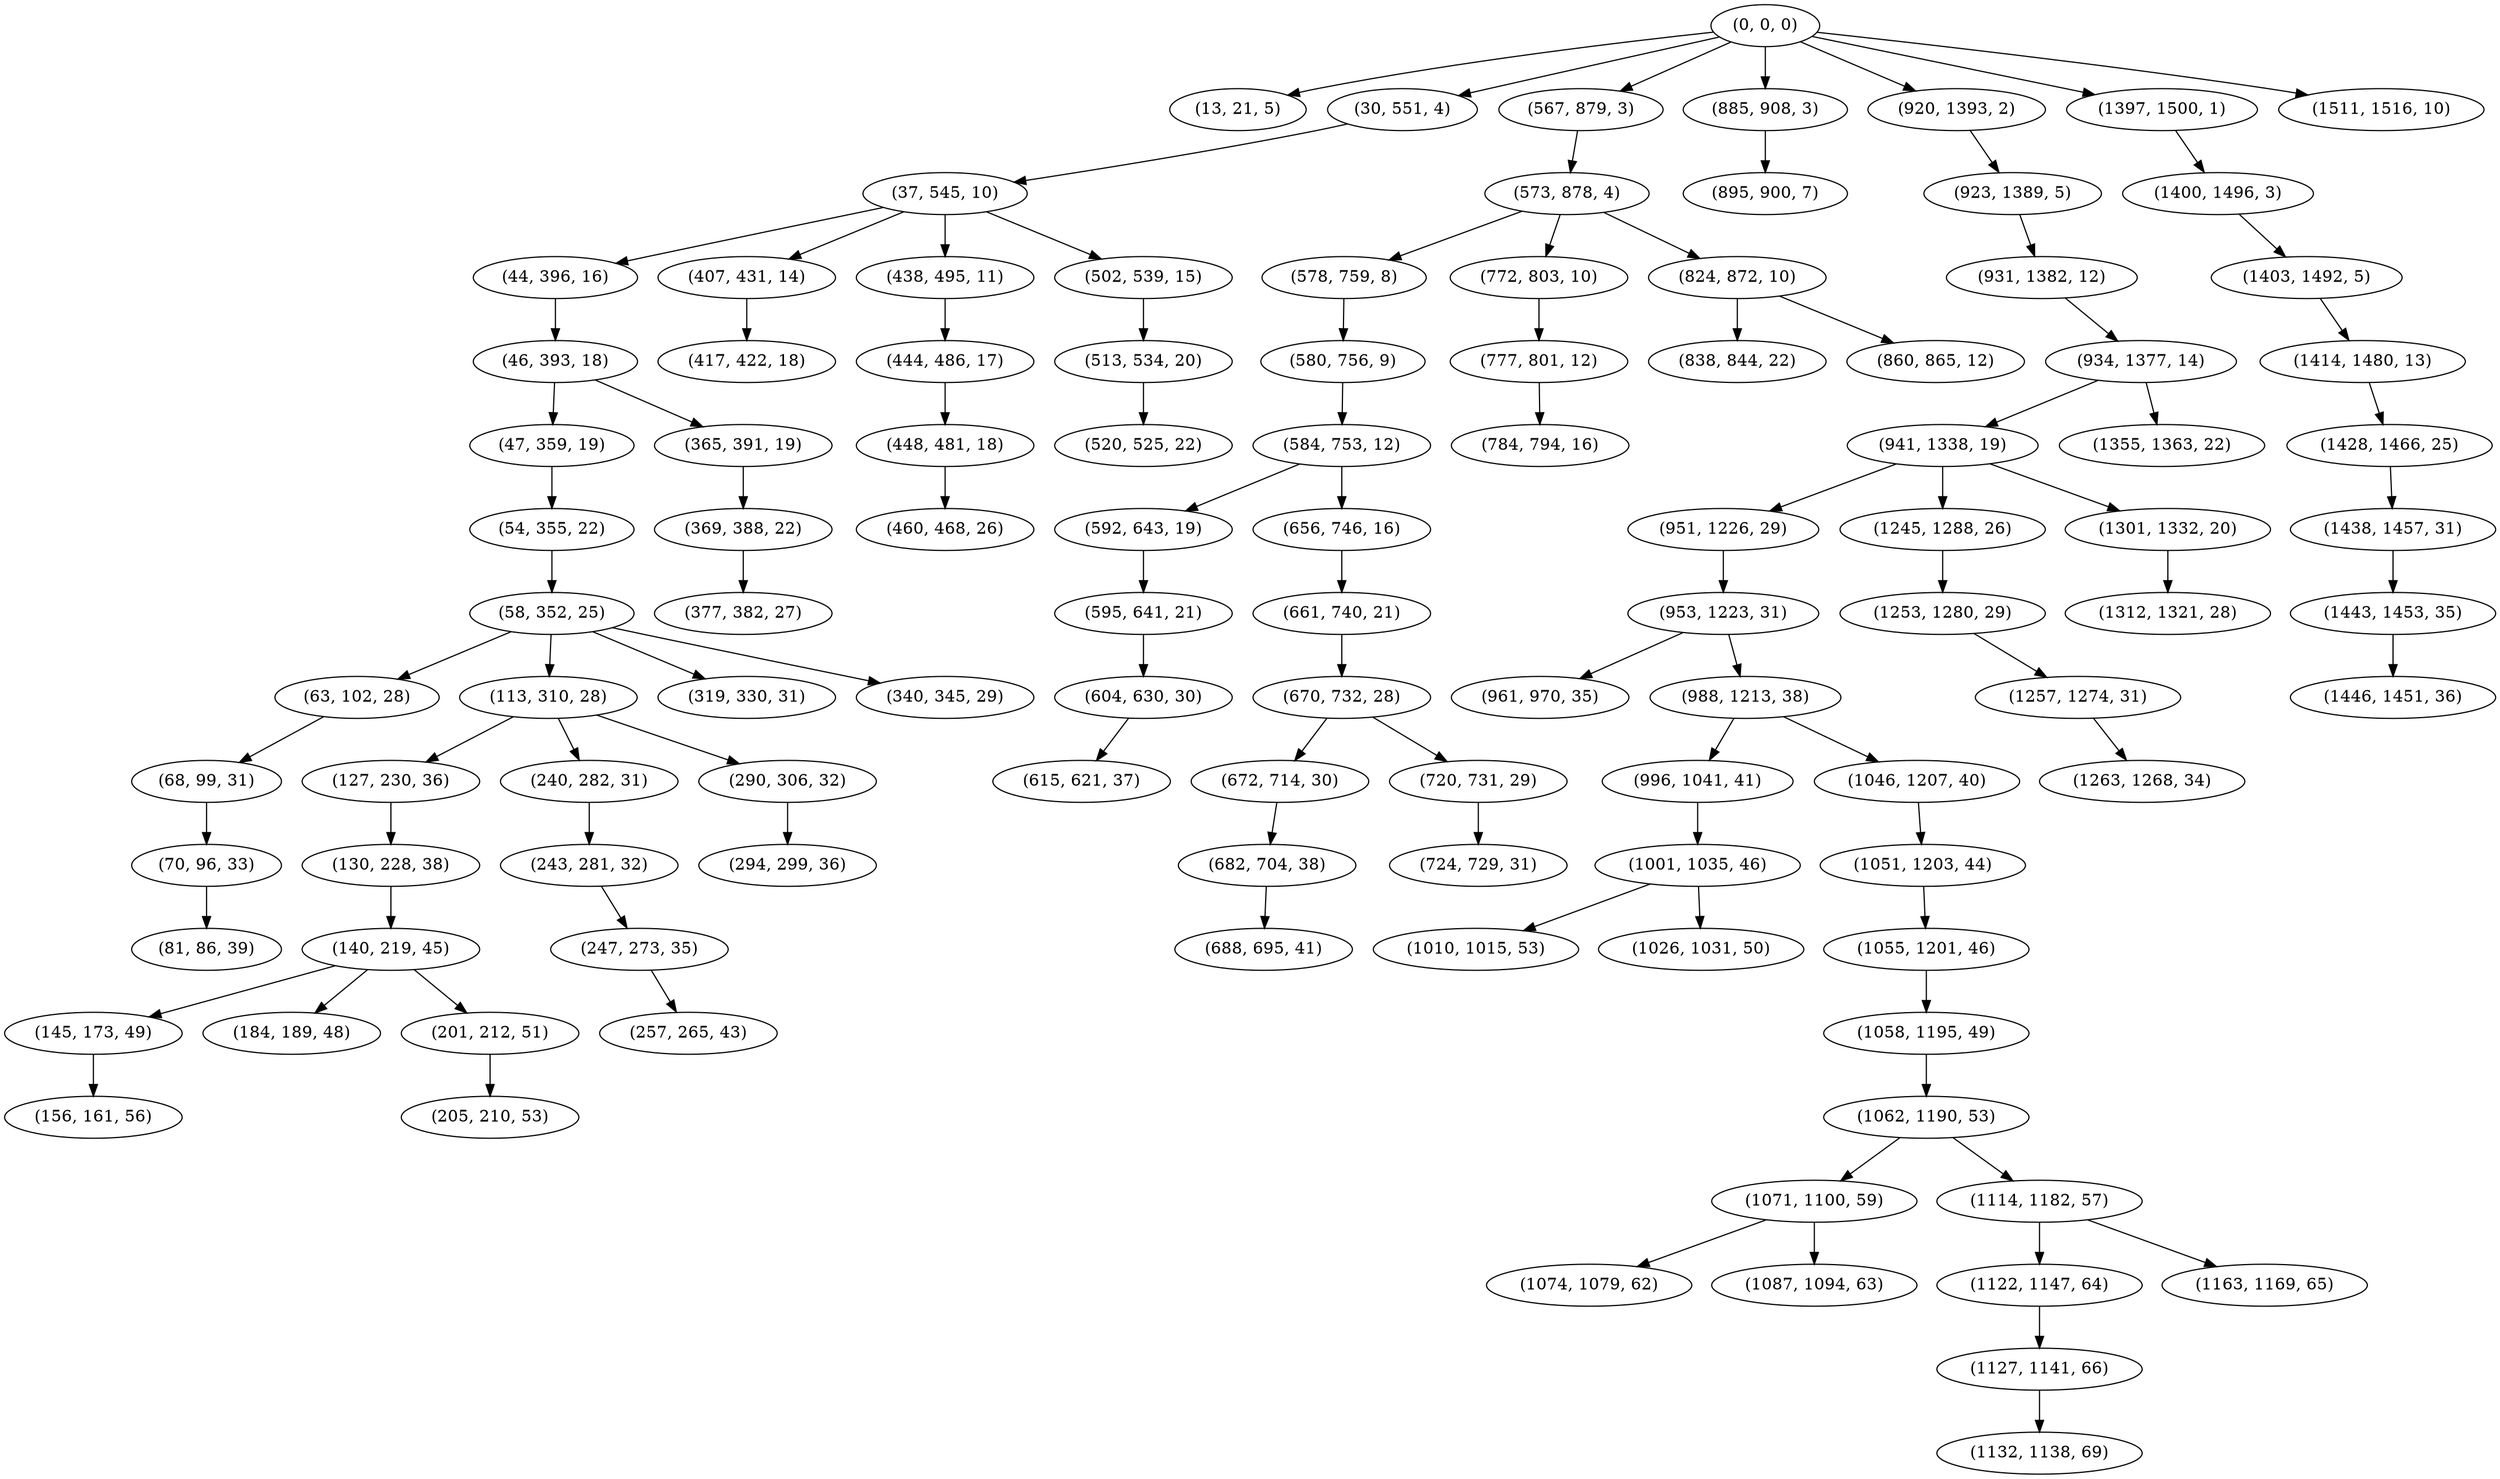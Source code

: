 digraph tree {
    "(0, 0, 0)";
    "(13, 21, 5)";
    "(30, 551, 4)";
    "(37, 545, 10)";
    "(44, 396, 16)";
    "(46, 393, 18)";
    "(47, 359, 19)";
    "(54, 355, 22)";
    "(58, 352, 25)";
    "(63, 102, 28)";
    "(68, 99, 31)";
    "(70, 96, 33)";
    "(81, 86, 39)";
    "(113, 310, 28)";
    "(127, 230, 36)";
    "(130, 228, 38)";
    "(140, 219, 45)";
    "(145, 173, 49)";
    "(156, 161, 56)";
    "(184, 189, 48)";
    "(201, 212, 51)";
    "(205, 210, 53)";
    "(240, 282, 31)";
    "(243, 281, 32)";
    "(247, 273, 35)";
    "(257, 265, 43)";
    "(290, 306, 32)";
    "(294, 299, 36)";
    "(319, 330, 31)";
    "(340, 345, 29)";
    "(365, 391, 19)";
    "(369, 388, 22)";
    "(377, 382, 27)";
    "(407, 431, 14)";
    "(417, 422, 18)";
    "(438, 495, 11)";
    "(444, 486, 17)";
    "(448, 481, 18)";
    "(460, 468, 26)";
    "(502, 539, 15)";
    "(513, 534, 20)";
    "(520, 525, 22)";
    "(567, 879, 3)";
    "(573, 878, 4)";
    "(578, 759, 8)";
    "(580, 756, 9)";
    "(584, 753, 12)";
    "(592, 643, 19)";
    "(595, 641, 21)";
    "(604, 630, 30)";
    "(615, 621, 37)";
    "(656, 746, 16)";
    "(661, 740, 21)";
    "(670, 732, 28)";
    "(672, 714, 30)";
    "(682, 704, 38)";
    "(688, 695, 41)";
    "(720, 731, 29)";
    "(724, 729, 31)";
    "(772, 803, 10)";
    "(777, 801, 12)";
    "(784, 794, 16)";
    "(824, 872, 10)";
    "(838, 844, 22)";
    "(860, 865, 12)";
    "(885, 908, 3)";
    "(895, 900, 7)";
    "(920, 1393, 2)";
    "(923, 1389, 5)";
    "(931, 1382, 12)";
    "(934, 1377, 14)";
    "(941, 1338, 19)";
    "(951, 1226, 29)";
    "(953, 1223, 31)";
    "(961, 970, 35)";
    "(988, 1213, 38)";
    "(996, 1041, 41)";
    "(1001, 1035, 46)";
    "(1010, 1015, 53)";
    "(1026, 1031, 50)";
    "(1046, 1207, 40)";
    "(1051, 1203, 44)";
    "(1055, 1201, 46)";
    "(1058, 1195, 49)";
    "(1062, 1190, 53)";
    "(1071, 1100, 59)";
    "(1074, 1079, 62)";
    "(1087, 1094, 63)";
    "(1114, 1182, 57)";
    "(1122, 1147, 64)";
    "(1127, 1141, 66)";
    "(1132, 1138, 69)";
    "(1163, 1169, 65)";
    "(1245, 1288, 26)";
    "(1253, 1280, 29)";
    "(1257, 1274, 31)";
    "(1263, 1268, 34)";
    "(1301, 1332, 20)";
    "(1312, 1321, 28)";
    "(1355, 1363, 22)";
    "(1397, 1500, 1)";
    "(1400, 1496, 3)";
    "(1403, 1492, 5)";
    "(1414, 1480, 13)";
    "(1428, 1466, 25)";
    "(1438, 1457, 31)";
    "(1443, 1453, 35)";
    "(1446, 1451, 36)";
    "(1511, 1516, 10)";
    "(0, 0, 0)" -> "(13, 21, 5)";
    "(0, 0, 0)" -> "(30, 551, 4)";
    "(0, 0, 0)" -> "(567, 879, 3)";
    "(0, 0, 0)" -> "(885, 908, 3)";
    "(0, 0, 0)" -> "(920, 1393, 2)";
    "(0, 0, 0)" -> "(1397, 1500, 1)";
    "(0, 0, 0)" -> "(1511, 1516, 10)";
    "(30, 551, 4)" -> "(37, 545, 10)";
    "(37, 545, 10)" -> "(44, 396, 16)";
    "(37, 545, 10)" -> "(407, 431, 14)";
    "(37, 545, 10)" -> "(438, 495, 11)";
    "(37, 545, 10)" -> "(502, 539, 15)";
    "(44, 396, 16)" -> "(46, 393, 18)";
    "(46, 393, 18)" -> "(47, 359, 19)";
    "(46, 393, 18)" -> "(365, 391, 19)";
    "(47, 359, 19)" -> "(54, 355, 22)";
    "(54, 355, 22)" -> "(58, 352, 25)";
    "(58, 352, 25)" -> "(63, 102, 28)";
    "(58, 352, 25)" -> "(113, 310, 28)";
    "(58, 352, 25)" -> "(319, 330, 31)";
    "(58, 352, 25)" -> "(340, 345, 29)";
    "(63, 102, 28)" -> "(68, 99, 31)";
    "(68, 99, 31)" -> "(70, 96, 33)";
    "(70, 96, 33)" -> "(81, 86, 39)";
    "(113, 310, 28)" -> "(127, 230, 36)";
    "(113, 310, 28)" -> "(240, 282, 31)";
    "(113, 310, 28)" -> "(290, 306, 32)";
    "(127, 230, 36)" -> "(130, 228, 38)";
    "(130, 228, 38)" -> "(140, 219, 45)";
    "(140, 219, 45)" -> "(145, 173, 49)";
    "(140, 219, 45)" -> "(184, 189, 48)";
    "(140, 219, 45)" -> "(201, 212, 51)";
    "(145, 173, 49)" -> "(156, 161, 56)";
    "(201, 212, 51)" -> "(205, 210, 53)";
    "(240, 282, 31)" -> "(243, 281, 32)";
    "(243, 281, 32)" -> "(247, 273, 35)";
    "(247, 273, 35)" -> "(257, 265, 43)";
    "(290, 306, 32)" -> "(294, 299, 36)";
    "(365, 391, 19)" -> "(369, 388, 22)";
    "(369, 388, 22)" -> "(377, 382, 27)";
    "(407, 431, 14)" -> "(417, 422, 18)";
    "(438, 495, 11)" -> "(444, 486, 17)";
    "(444, 486, 17)" -> "(448, 481, 18)";
    "(448, 481, 18)" -> "(460, 468, 26)";
    "(502, 539, 15)" -> "(513, 534, 20)";
    "(513, 534, 20)" -> "(520, 525, 22)";
    "(567, 879, 3)" -> "(573, 878, 4)";
    "(573, 878, 4)" -> "(578, 759, 8)";
    "(573, 878, 4)" -> "(772, 803, 10)";
    "(573, 878, 4)" -> "(824, 872, 10)";
    "(578, 759, 8)" -> "(580, 756, 9)";
    "(580, 756, 9)" -> "(584, 753, 12)";
    "(584, 753, 12)" -> "(592, 643, 19)";
    "(584, 753, 12)" -> "(656, 746, 16)";
    "(592, 643, 19)" -> "(595, 641, 21)";
    "(595, 641, 21)" -> "(604, 630, 30)";
    "(604, 630, 30)" -> "(615, 621, 37)";
    "(656, 746, 16)" -> "(661, 740, 21)";
    "(661, 740, 21)" -> "(670, 732, 28)";
    "(670, 732, 28)" -> "(672, 714, 30)";
    "(670, 732, 28)" -> "(720, 731, 29)";
    "(672, 714, 30)" -> "(682, 704, 38)";
    "(682, 704, 38)" -> "(688, 695, 41)";
    "(720, 731, 29)" -> "(724, 729, 31)";
    "(772, 803, 10)" -> "(777, 801, 12)";
    "(777, 801, 12)" -> "(784, 794, 16)";
    "(824, 872, 10)" -> "(838, 844, 22)";
    "(824, 872, 10)" -> "(860, 865, 12)";
    "(885, 908, 3)" -> "(895, 900, 7)";
    "(920, 1393, 2)" -> "(923, 1389, 5)";
    "(923, 1389, 5)" -> "(931, 1382, 12)";
    "(931, 1382, 12)" -> "(934, 1377, 14)";
    "(934, 1377, 14)" -> "(941, 1338, 19)";
    "(934, 1377, 14)" -> "(1355, 1363, 22)";
    "(941, 1338, 19)" -> "(951, 1226, 29)";
    "(941, 1338, 19)" -> "(1245, 1288, 26)";
    "(941, 1338, 19)" -> "(1301, 1332, 20)";
    "(951, 1226, 29)" -> "(953, 1223, 31)";
    "(953, 1223, 31)" -> "(961, 970, 35)";
    "(953, 1223, 31)" -> "(988, 1213, 38)";
    "(988, 1213, 38)" -> "(996, 1041, 41)";
    "(988, 1213, 38)" -> "(1046, 1207, 40)";
    "(996, 1041, 41)" -> "(1001, 1035, 46)";
    "(1001, 1035, 46)" -> "(1010, 1015, 53)";
    "(1001, 1035, 46)" -> "(1026, 1031, 50)";
    "(1046, 1207, 40)" -> "(1051, 1203, 44)";
    "(1051, 1203, 44)" -> "(1055, 1201, 46)";
    "(1055, 1201, 46)" -> "(1058, 1195, 49)";
    "(1058, 1195, 49)" -> "(1062, 1190, 53)";
    "(1062, 1190, 53)" -> "(1071, 1100, 59)";
    "(1062, 1190, 53)" -> "(1114, 1182, 57)";
    "(1071, 1100, 59)" -> "(1074, 1079, 62)";
    "(1071, 1100, 59)" -> "(1087, 1094, 63)";
    "(1114, 1182, 57)" -> "(1122, 1147, 64)";
    "(1114, 1182, 57)" -> "(1163, 1169, 65)";
    "(1122, 1147, 64)" -> "(1127, 1141, 66)";
    "(1127, 1141, 66)" -> "(1132, 1138, 69)";
    "(1245, 1288, 26)" -> "(1253, 1280, 29)";
    "(1253, 1280, 29)" -> "(1257, 1274, 31)";
    "(1257, 1274, 31)" -> "(1263, 1268, 34)";
    "(1301, 1332, 20)" -> "(1312, 1321, 28)";
    "(1397, 1500, 1)" -> "(1400, 1496, 3)";
    "(1400, 1496, 3)" -> "(1403, 1492, 5)";
    "(1403, 1492, 5)" -> "(1414, 1480, 13)";
    "(1414, 1480, 13)" -> "(1428, 1466, 25)";
    "(1428, 1466, 25)" -> "(1438, 1457, 31)";
    "(1438, 1457, 31)" -> "(1443, 1453, 35)";
    "(1443, 1453, 35)" -> "(1446, 1451, 36)";
}
